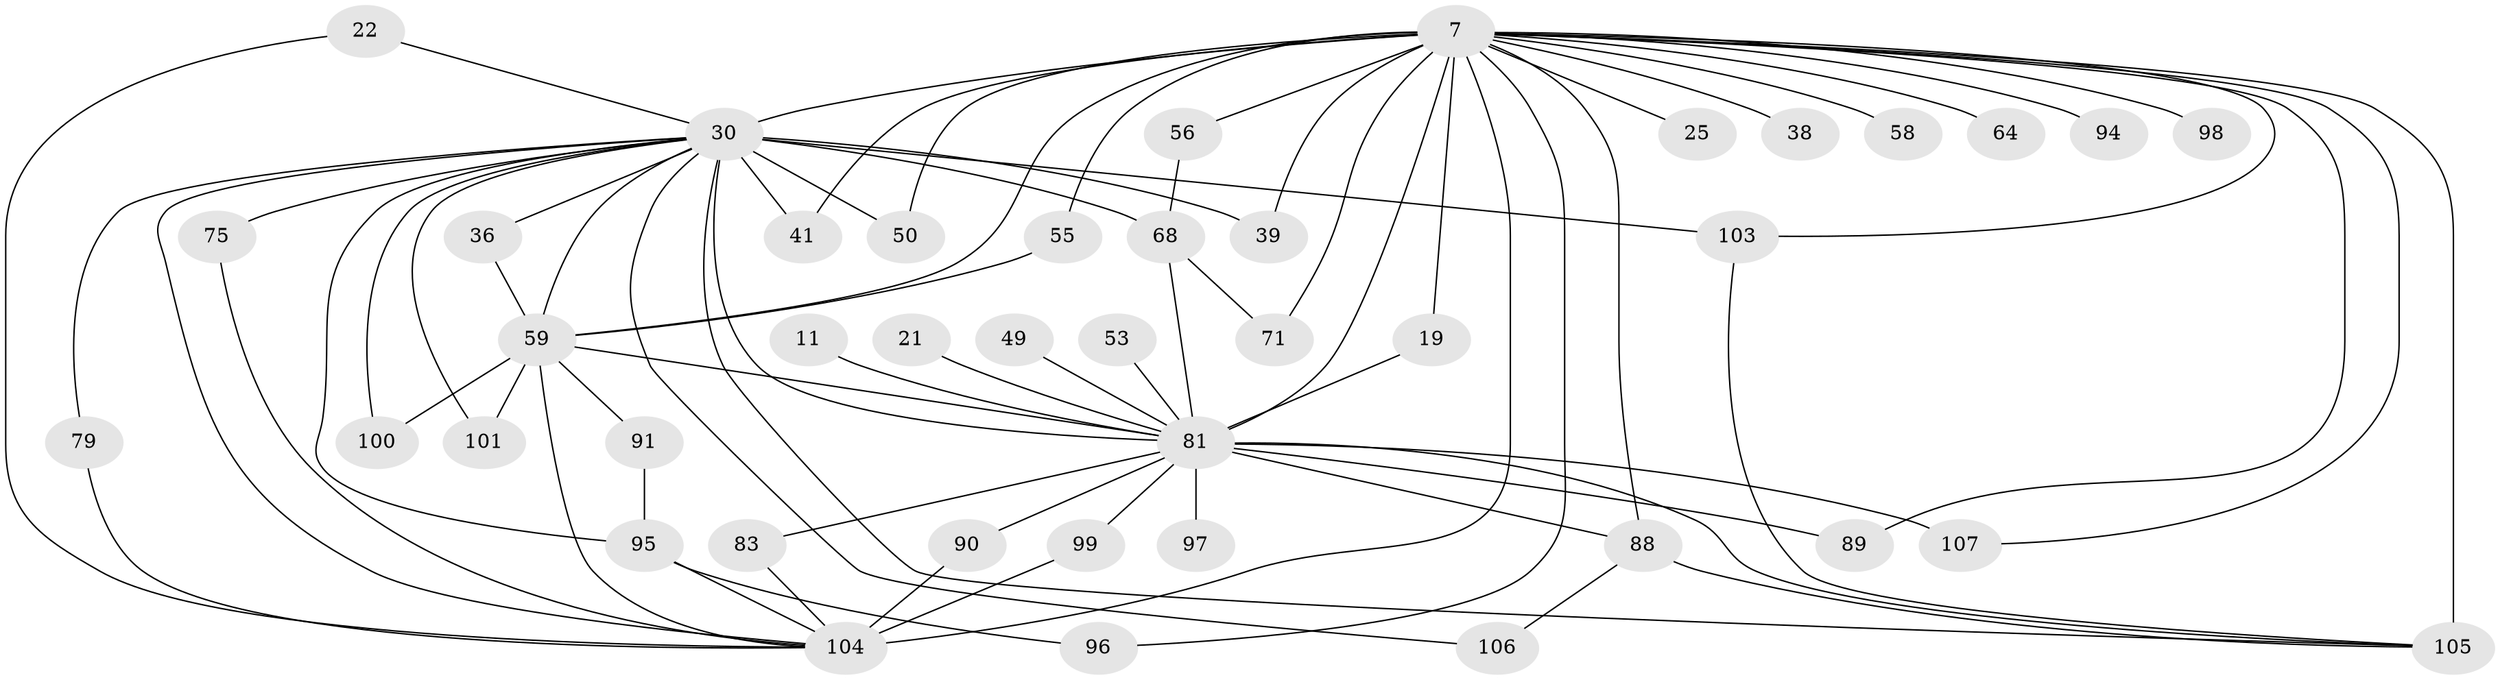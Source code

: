 // original degree distribution, {13: 0.009345794392523364, 25: 0.018691588785046728, 23: 0.009345794392523364, 22: 0.009345794392523364, 16: 0.018691588785046728, 33: 0.009345794392523364, 18: 0.009345794392523364, 24: 0.009345794392523364, 2: 0.5887850467289719, 10: 0.009345794392523364, 8: 0.009345794392523364, 3: 0.14953271028037382, 4: 0.102803738317757, 5: 0.028037383177570093, 6: 0.018691588785046728}
// Generated by graph-tools (version 1.1) at 2025/49/03/04/25 21:49:01]
// undirected, 42 vertices, 75 edges
graph export_dot {
graph [start="1"]
  node [color=gray90,style=filled];
  7 [super="+3+6"];
  11;
  19;
  21;
  22;
  25;
  30 [super="+20+9"];
  36;
  38;
  39;
  41;
  49;
  50 [super="+44"];
  53;
  55;
  56;
  58;
  59 [super="+34+10+28"];
  64;
  68 [super="+67+51+46"];
  71;
  75 [super="+66"];
  79;
  81 [super="+60+62+78"];
  83;
  88 [super="+82+63+86+74"];
  89;
  90;
  91;
  94;
  95 [super="+14+77"];
  96;
  97;
  98;
  99;
  100;
  101;
  103 [super="+92"];
  104 [super="+16+17+87"];
  105 [super="+69+31+84+80+37+76+102"];
  106;
  107 [super="+70"];
  7 -- 25 [weight=2];
  7 -- 30 [weight=7];
  7 -- 39;
  7 -- 55;
  7 -- 58 [weight=2];
  7 -- 64 [weight=2];
  7 -- 96;
  7 -- 98 [weight=2];
  7 -- 103;
  7 -- 89;
  7 -- 94 [weight=2];
  7 -- 38 [weight=2];
  7 -- 107;
  7 -- 71;
  7 -- 19;
  7 -- 88 [weight=2];
  7 -- 41;
  7 -- 105 [weight=11];
  7 -- 56;
  7 -- 59 [weight=8];
  7 -- 81 [weight=14];
  7 -- 104 [weight=7];
  7 -- 50 [weight=2];
  11 -- 81 [weight=2];
  19 -- 81;
  21 -- 81 [weight=2];
  22 -- 30;
  22 -- 104;
  30 -- 95 [weight=7];
  30 -- 68 [weight=3];
  30 -- 79;
  30 -- 36;
  30 -- 100;
  30 -- 101;
  30 -- 39;
  30 -- 41;
  30 -- 106;
  30 -- 50;
  30 -- 81 [weight=8];
  30 -- 104;
  30 -- 59 [weight=4];
  30 -- 105 [weight=2];
  30 -- 103 [weight=2];
  30 -- 75 [weight=2];
  36 -- 59;
  49 -- 81 [weight=2];
  53 -- 81 [weight=2];
  55 -- 59;
  56 -- 68;
  59 -- 100;
  59 -- 101;
  59 -- 104 [weight=3];
  59 -- 81 [weight=7];
  59 -- 91;
  68 -- 71;
  68 -- 81 [weight=3];
  75 -- 104;
  79 -- 104;
  81 -- 97;
  81 -- 99;
  81 -- 107 [weight=2];
  81 -- 105 [weight=4];
  81 -- 83;
  81 -- 89;
  81 -- 90;
  81 -- 88 [weight=3];
  83 -- 104;
  88 -- 105;
  88 -- 106;
  90 -- 104;
  91 -- 95;
  95 -- 96;
  95 -- 104;
  99 -- 104;
  103 -- 105;
}
